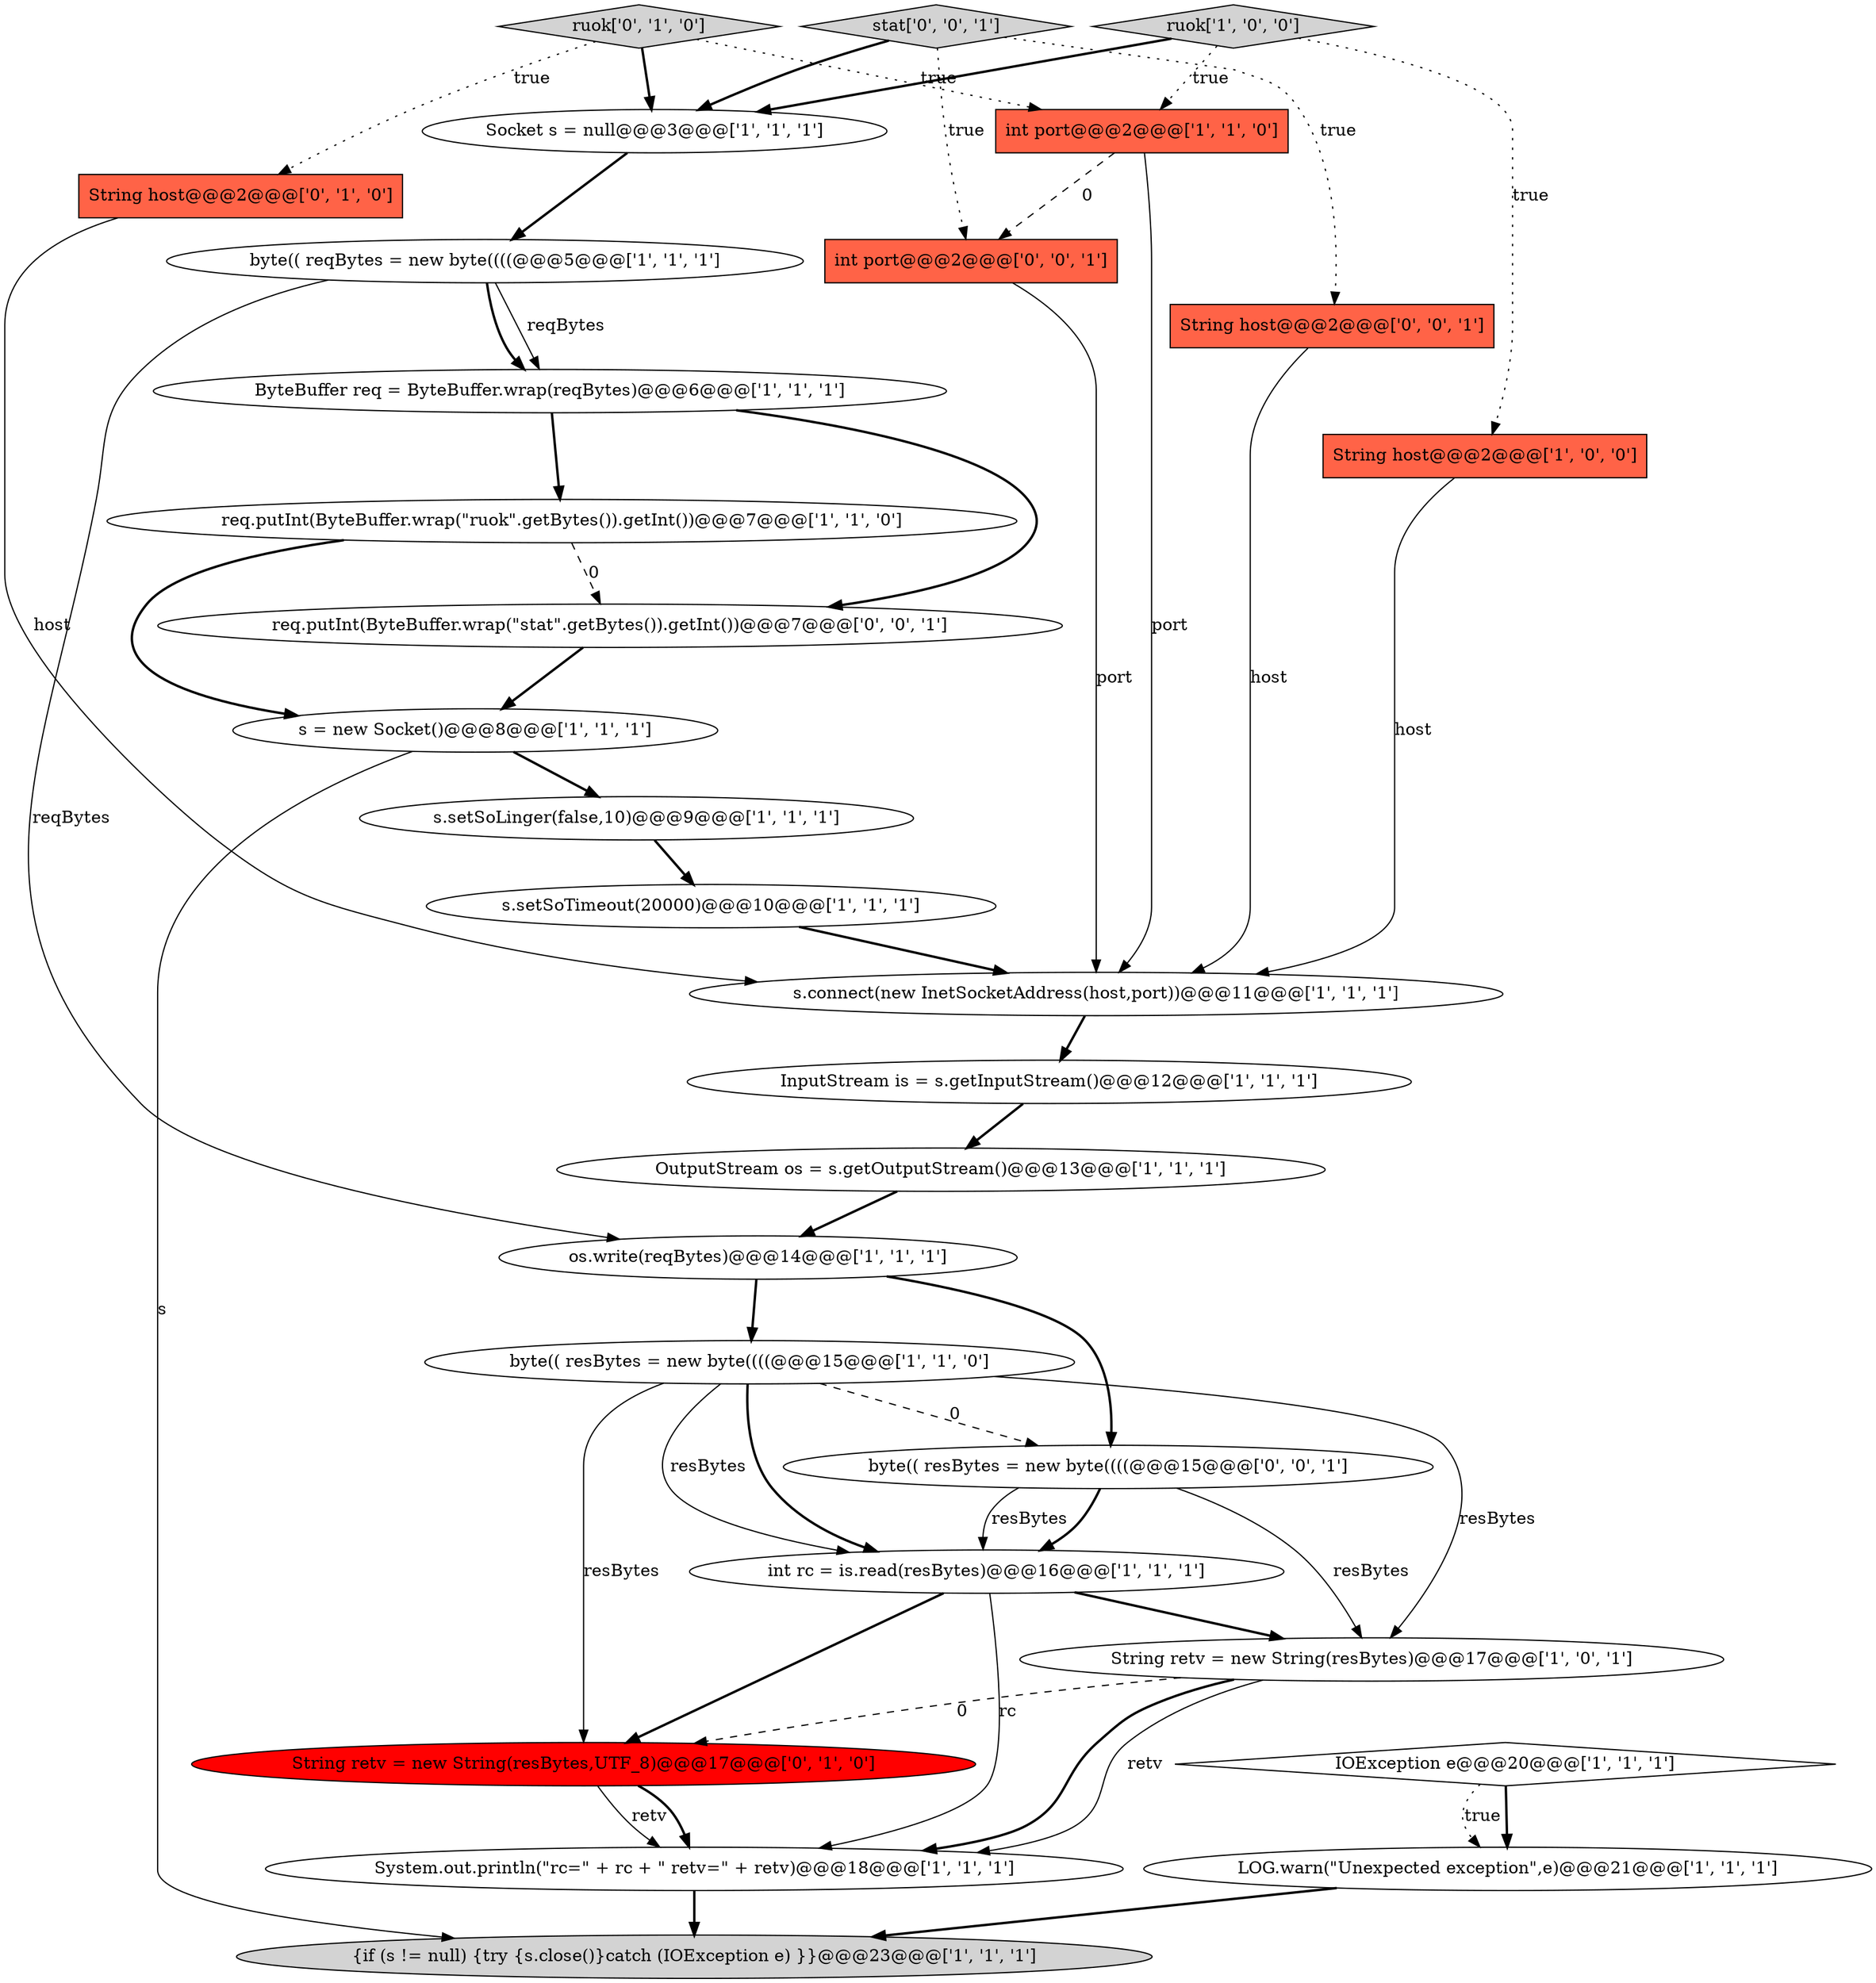 digraph {
19 [style = filled, label = "s.setSoTimeout(20000)@@@10@@@['1', '1', '1']", fillcolor = white, shape = ellipse image = "AAA0AAABBB1BBB"];
25 [style = filled, label = "req.putInt(ByteBuffer.wrap(\"stat\".getBytes()).getInt())@@@7@@@['0', '0', '1']", fillcolor = white, shape = ellipse image = "AAA0AAABBB3BBB"];
16 [style = filled, label = "s.connect(new InetSocketAddress(host,port))@@@11@@@['1', '1', '1']", fillcolor = white, shape = ellipse image = "AAA0AAABBB1BBB"];
7 [style = filled, label = "byte(( resBytes = new byte((((@@@15@@@['1', '1', '0']", fillcolor = white, shape = ellipse image = "AAA0AAABBB1BBB"];
27 [style = filled, label = "int port@@@2@@@['0', '0', '1']", fillcolor = tomato, shape = box image = "AAA0AAABBB3BBB"];
20 [style = filled, label = "String retv = new String(resBytes)@@@17@@@['1', '0', '1']", fillcolor = white, shape = ellipse image = "AAA0AAABBB1BBB"];
4 [style = filled, label = "s = new Socket()@@@8@@@['1', '1', '1']", fillcolor = white, shape = ellipse image = "AAA0AAABBB1BBB"];
21 [style = filled, label = "String host@@@2@@@['0', '1', '0']", fillcolor = tomato, shape = box image = "AAA0AAABBB2BBB"];
26 [style = filled, label = "String host@@@2@@@['0', '0', '1']", fillcolor = tomato, shape = box image = "AAA0AAABBB3BBB"];
22 [style = filled, label = "String retv = new String(resBytes,UTF_8)@@@17@@@['0', '1', '0']", fillcolor = red, shape = ellipse image = "AAA1AAABBB2BBB"];
8 [style = filled, label = "OutputStream os = s.getOutputStream()@@@13@@@['1', '1', '1']", fillcolor = white, shape = ellipse image = "AAA0AAABBB1BBB"];
14 [style = filled, label = "System.out.println(\"rc=\" + rc + \" retv=\" + retv)@@@18@@@['1', '1', '1']", fillcolor = white, shape = ellipse image = "AAA0AAABBB1BBB"];
17 [style = filled, label = "{if (s != null) {try {s.close()}catch (IOException e) }}@@@23@@@['1', '1', '1']", fillcolor = lightgray, shape = ellipse image = "AAA0AAABBB1BBB"];
0 [style = filled, label = "IOException e@@@20@@@['1', '1', '1']", fillcolor = white, shape = diamond image = "AAA0AAABBB1BBB"];
18 [style = filled, label = "s.setSoLinger(false,10)@@@9@@@['1', '1', '1']", fillcolor = white, shape = ellipse image = "AAA0AAABBB1BBB"];
23 [style = filled, label = "ruok['0', '1', '0']", fillcolor = lightgray, shape = diamond image = "AAA0AAABBB2BBB"];
1 [style = filled, label = "String host@@@2@@@['1', '0', '0']", fillcolor = tomato, shape = box image = "AAA0AAABBB1BBB"];
5 [style = filled, label = "ByteBuffer req = ByteBuffer.wrap(reqBytes)@@@6@@@['1', '1', '1']", fillcolor = white, shape = ellipse image = "AAA0AAABBB1BBB"];
10 [style = filled, label = "Socket s = null@@@3@@@['1', '1', '1']", fillcolor = white, shape = ellipse image = "AAA0AAABBB1BBB"];
15 [style = filled, label = "byte(( reqBytes = new byte((((@@@5@@@['1', '1', '1']", fillcolor = white, shape = ellipse image = "AAA0AAABBB1BBB"];
6 [style = filled, label = "InputStream is = s.getInputStream()@@@12@@@['1', '1', '1']", fillcolor = white, shape = ellipse image = "AAA0AAABBB1BBB"];
3 [style = filled, label = "os.write(reqBytes)@@@14@@@['1', '1', '1']", fillcolor = white, shape = ellipse image = "AAA0AAABBB1BBB"];
11 [style = filled, label = "int rc = is.read(resBytes)@@@16@@@['1', '1', '1']", fillcolor = white, shape = ellipse image = "AAA0AAABBB1BBB"];
9 [style = filled, label = "ruok['1', '0', '0']", fillcolor = lightgray, shape = diamond image = "AAA0AAABBB1BBB"];
12 [style = filled, label = "LOG.warn(\"Unexpected exception\",e)@@@21@@@['1', '1', '1']", fillcolor = white, shape = ellipse image = "AAA0AAABBB1BBB"];
2 [style = filled, label = "int port@@@2@@@['1', '1', '0']", fillcolor = tomato, shape = box image = "AAA0AAABBB1BBB"];
28 [style = filled, label = "stat['0', '0', '1']", fillcolor = lightgray, shape = diamond image = "AAA0AAABBB3BBB"];
24 [style = filled, label = "byte(( resBytes = new byte((((@@@15@@@['0', '0', '1']", fillcolor = white, shape = ellipse image = "AAA0AAABBB3BBB"];
13 [style = filled, label = "req.putInt(ByteBuffer.wrap(\"ruok\".getBytes()).getInt())@@@7@@@['1', '1', '0']", fillcolor = white, shape = ellipse image = "AAA0AAABBB1BBB"];
11->20 [style = bold, label=""];
0->12 [style = dotted, label="true"];
20->14 [style = solid, label="retv"];
7->11 [style = bold, label=""];
10->15 [style = bold, label=""];
28->10 [style = bold, label=""];
3->24 [style = bold, label=""];
16->6 [style = bold, label=""];
0->12 [style = bold, label=""];
1->16 [style = solid, label="host"];
8->3 [style = bold, label=""];
27->16 [style = solid, label="port"];
12->17 [style = bold, label=""];
18->19 [style = bold, label=""];
23->21 [style = dotted, label="true"];
2->27 [style = dashed, label="0"];
25->4 [style = bold, label=""];
14->17 [style = bold, label=""];
4->18 [style = bold, label=""];
20->14 [style = bold, label=""];
9->10 [style = bold, label=""];
13->25 [style = dashed, label="0"];
21->16 [style = solid, label="host"];
23->2 [style = dotted, label="true"];
15->5 [style = bold, label=""];
5->25 [style = bold, label=""];
19->16 [style = bold, label=""];
3->7 [style = bold, label=""];
4->17 [style = solid, label="s"];
7->24 [style = dashed, label="0"];
24->11 [style = bold, label=""];
9->2 [style = dotted, label="true"];
5->13 [style = bold, label=""];
28->26 [style = dotted, label="true"];
11->14 [style = solid, label="rc"];
6->8 [style = bold, label=""];
24->11 [style = solid, label="resBytes"];
9->1 [style = dotted, label="true"];
20->22 [style = dashed, label="0"];
11->22 [style = bold, label=""];
22->14 [style = solid, label="retv"];
7->20 [style = solid, label="resBytes"];
26->16 [style = solid, label="host"];
23->10 [style = bold, label=""];
28->27 [style = dotted, label="true"];
15->3 [style = solid, label="reqBytes"];
2->16 [style = solid, label="port"];
22->14 [style = bold, label=""];
15->5 [style = solid, label="reqBytes"];
24->20 [style = solid, label="resBytes"];
7->11 [style = solid, label="resBytes"];
7->22 [style = solid, label="resBytes"];
13->4 [style = bold, label=""];
}
